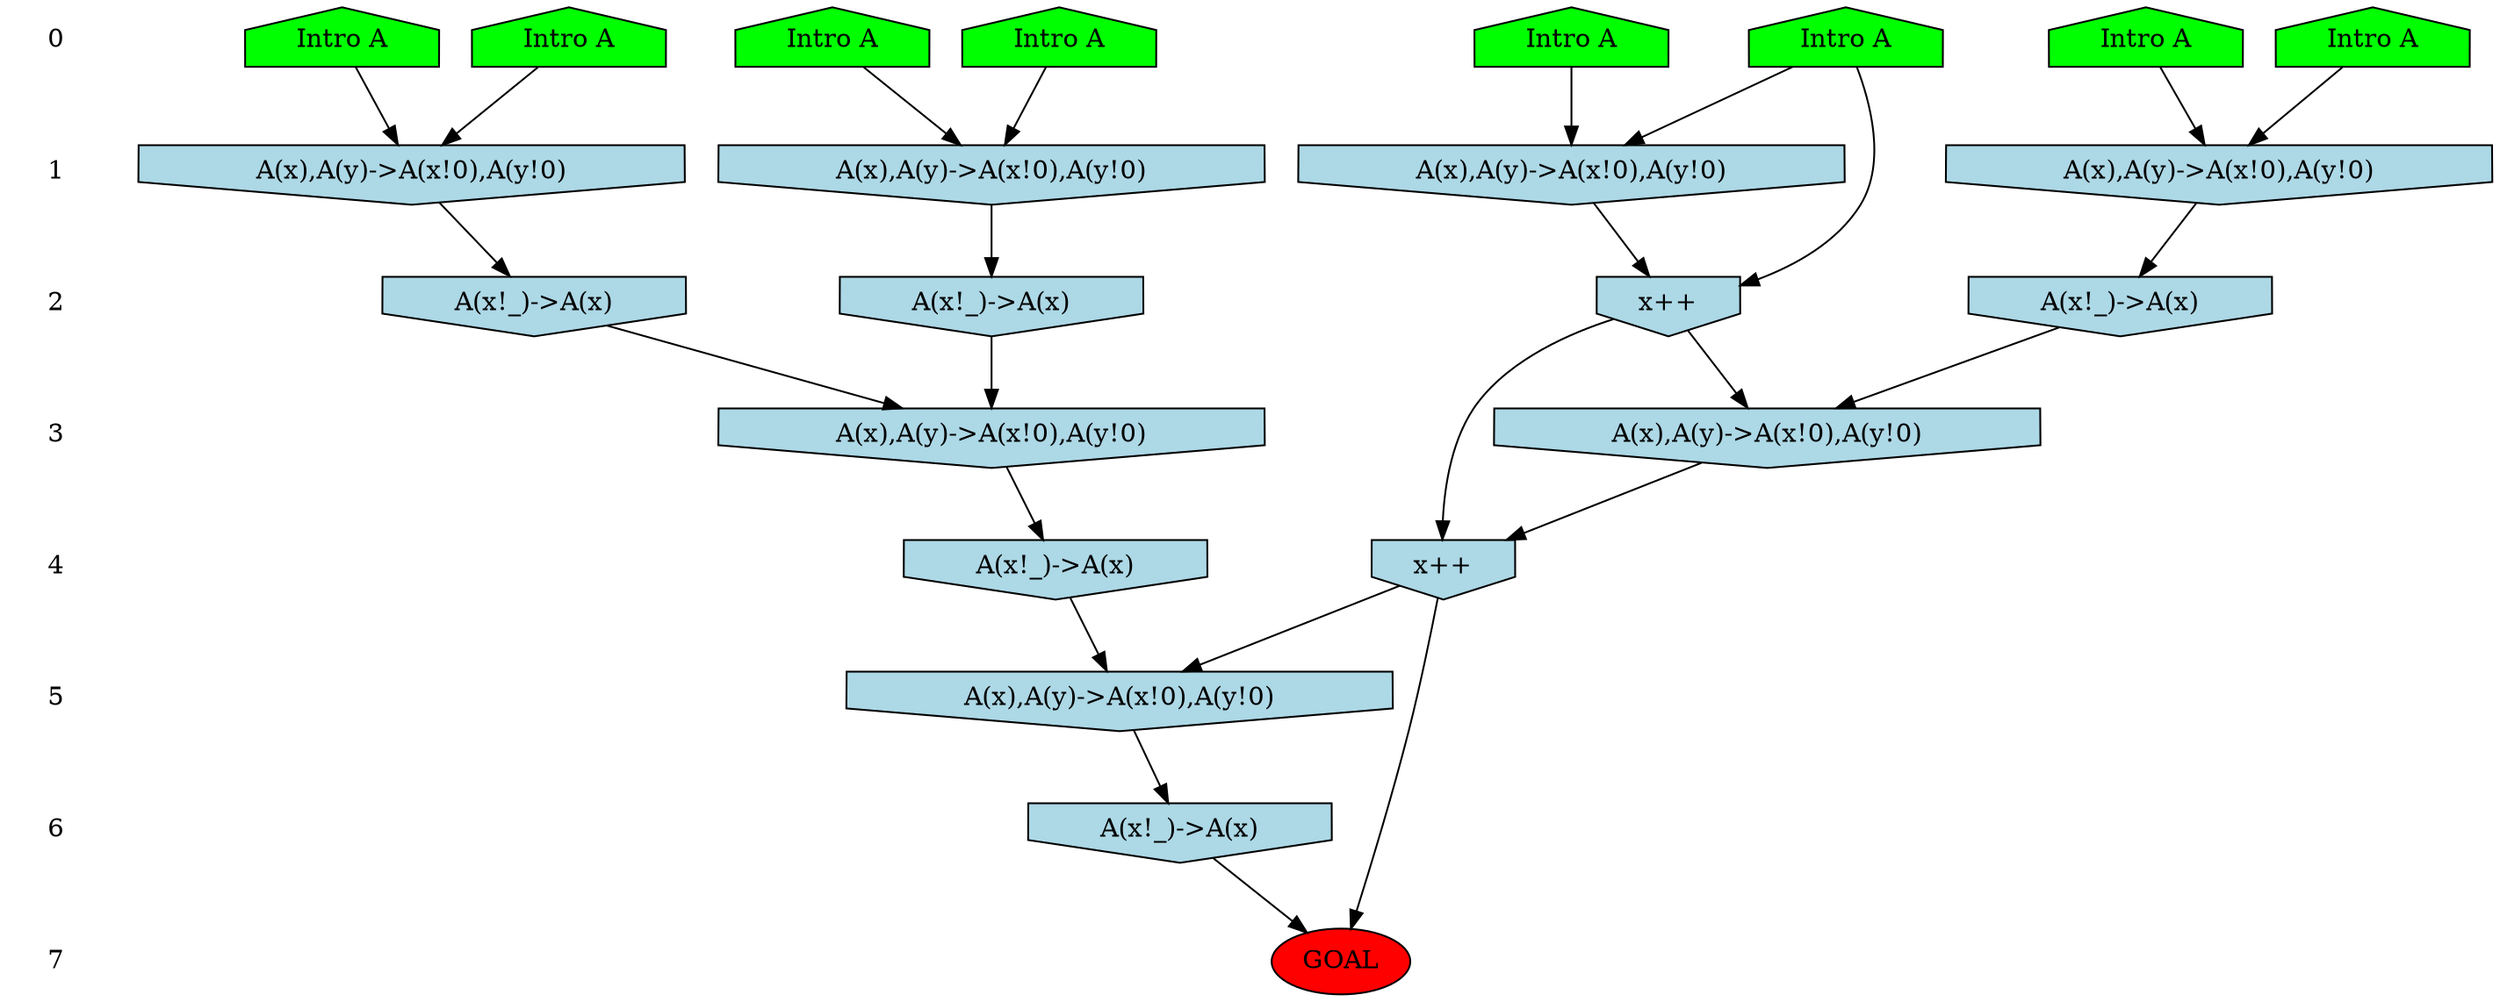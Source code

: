 /* Compression of 1 causal flows obtained in average at 2.504581E+00 t.u */
/* Compressed causal flows were: [754] */
digraph G{
 ranksep=.5 ; 
{ rank = same ; "0" [shape=plaintext] ; node_1 [label ="Intro A", shape=house, style=filled, fillcolor=green] ;
node_2 [label ="Intro A", shape=house, style=filled, fillcolor=green] ;
node_3 [label ="Intro A", shape=house, style=filled, fillcolor=green] ;
node_4 [label ="Intro A", shape=house, style=filled, fillcolor=green] ;
node_5 [label ="Intro A", shape=house, style=filled, fillcolor=green] ;
node_6 [label ="Intro A", shape=house, style=filled, fillcolor=green] ;
node_7 [label ="Intro A", shape=house, style=filled, fillcolor=green] ;
node_8 [label ="Intro A", shape=house, style=filled, fillcolor=green] ;
}
{ rank = same ; "1" [shape=plaintext] ; node_9 [label="A(x),A(y)->A(x!0),A(y!0)", shape=invhouse, style=filled, fillcolor = lightblue] ;
node_10 [label="A(x),A(y)->A(x!0),A(y!0)", shape=invhouse, style=filled, fillcolor = lightblue] ;
node_13 [label="A(x),A(y)->A(x!0),A(y!0)", shape=invhouse, style=filled, fillcolor = lightblue] ;
node_14 [label="A(x),A(y)->A(x!0),A(y!0)", shape=invhouse, style=filled, fillcolor = lightblue] ;
}
{ rank = same ; "2" [shape=plaintext] ; node_11 [label="A(x!_)->A(x)", shape=invhouse, style=filled, fillcolor = lightblue] ;
node_12 [label="A(x!_)->A(x)", shape=invhouse, style=filled, fillcolor = lightblue] ;
node_15 [label="A(x!_)->A(x)", shape=invhouse, style=filled, fillcolor = lightblue] ;
node_16 [label="x++", shape=invhouse, style=filled, fillcolor = lightblue] ;
}
{ rank = same ; "3" [shape=plaintext] ; node_17 [label="A(x),A(y)->A(x!0),A(y!0)", shape=invhouse, style=filled, fillcolor = lightblue] ;
node_19 [label="A(x),A(y)->A(x!0),A(y!0)", shape=invhouse, style=filled, fillcolor = lightblue] ;
}
{ rank = same ; "4" [shape=plaintext] ; node_18 [label="A(x!_)->A(x)", shape=invhouse, style=filled, fillcolor = lightblue] ;
node_20 [label="x++", shape=invhouse, style=filled, fillcolor = lightblue] ;
}
{ rank = same ; "5" [shape=plaintext] ; node_21 [label="A(x),A(y)->A(x!0),A(y!0)", shape=invhouse, style=filled, fillcolor = lightblue] ;
}
{ rank = same ; "6" [shape=plaintext] ; node_22 [label="A(x!_)->A(x)", shape=invhouse, style=filled, fillcolor = lightblue] ;
}
{ rank = same ; "7" [shape=plaintext] ; node_23 [label ="GOAL", style=filled, fillcolor=red] ;
}
"0" -> "1" [style="invis"]; 
"1" -> "2" [style="invis"]; 
"2" -> "3" [style="invis"]; 
"3" -> "4" [style="invis"]; 
"4" -> "5" [style="invis"]; 
"5" -> "6" [style="invis"]; 
"6" -> "7" [style="invis"]; 
node_7 -> node_9
node_8 -> node_9
node_2 -> node_10
node_6 -> node_10
node_10 -> node_11
node_9 -> node_12
node_3 -> node_13
node_5 -> node_13
node_1 -> node_14
node_4 -> node_14
node_14 -> node_15
node_3 -> node_16
node_13 -> node_16
node_12 -> node_17
node_15 -> node_17
node_17 -> node_18
node_11 -> node_19
node_16 -> node_19
node_16 -> node_20
node_19 -> node_20
node_18 -> node_21
node_20 -> node_21
node_21 -> node_22
node_20 -> node_23
node_22 -> node_23
}
/*
 Dot generation time: 0.000000
*/